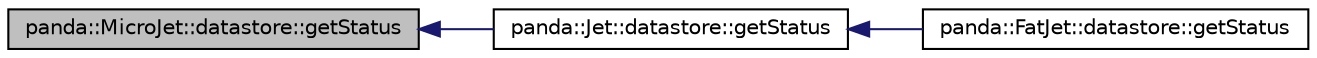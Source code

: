 digraph G
{
  edge [fontname="Helvetica",fontsize="10",labelfontname="Helvetica",labelfontsize="10"];
  node [fontname="Helvetica",fontsize="10",shape=record];
  rankdir=LR;
  Node1 [label="panda::MicroJet::datastore::getStatus",height=0.2,width=0.4,color="black", fillcolor="grey75", style="filled" fontcolor="black"];
  Node1 -> Node2 [dir=back,color="midnightblue",fontsize="10",style="solid"];
  Node2 [label="panda::Jet::datastore::getStatus",height=0.2,width=0.4,color="black", fillcolor="white", style="filled",URL="$structpanda_1_1Jet_1_1datastore.html#ac3a9ecd013ec5d5bf94f71ff013e5491"];
  Node2 -> Node3 [dir=back,color="midnightblue",fontsize="10",style="solid"];
  Node3 [label="panda::FatJet::datastore::getStatus",height=0.2,width=0.4,color="black", fillcolor="white", style="filled",URL="$structpanda_1_1FatJet_1_1datastore.html#a83669574414333b1656878e0ec09c345"];
}

